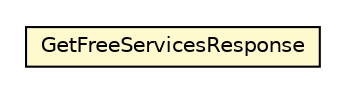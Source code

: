 #!/usr/local/bin/dot
#
# Class diagram 
# Generated by UMLGraph version R5_6-24-gf6e263 (http://www.umlgraph.org/)
#

digraph G {
	edge [fontname="Helvetica",fontsize=10,labelfontname="Helvetica",labelfontsize=10];
	node [fontname="Helvetica",fontsize=10,shape=plaintext];
	nodesep=0.25;
	ranksep=0.5;
	// org.universAAL.tools.ucc.commerce.ustore.tools.GetFreeServicesResponse
	c4118788 [label=<<table title="org.universAAL.tools.ucc.commerce.ustore.tools.GetFreeServicesResponse" border="0" cellborder="1" cellspacing="0" cellpadding="2" port="p" bgcolor="lemonChiffon" href="./GetFreeServicesResponse.html">
		<tr><td><table border="0" cellspacing="0" cellpadding="1">
<tr><td align="center" balign="center"> GetFreeServicesResponse </td></tr>
		</table></td></tr>
		</table>>, URL="./GetFreeServicesResponse.html", fontname="Helvetica", fontcolor="black", fontsize=10.0];
}

